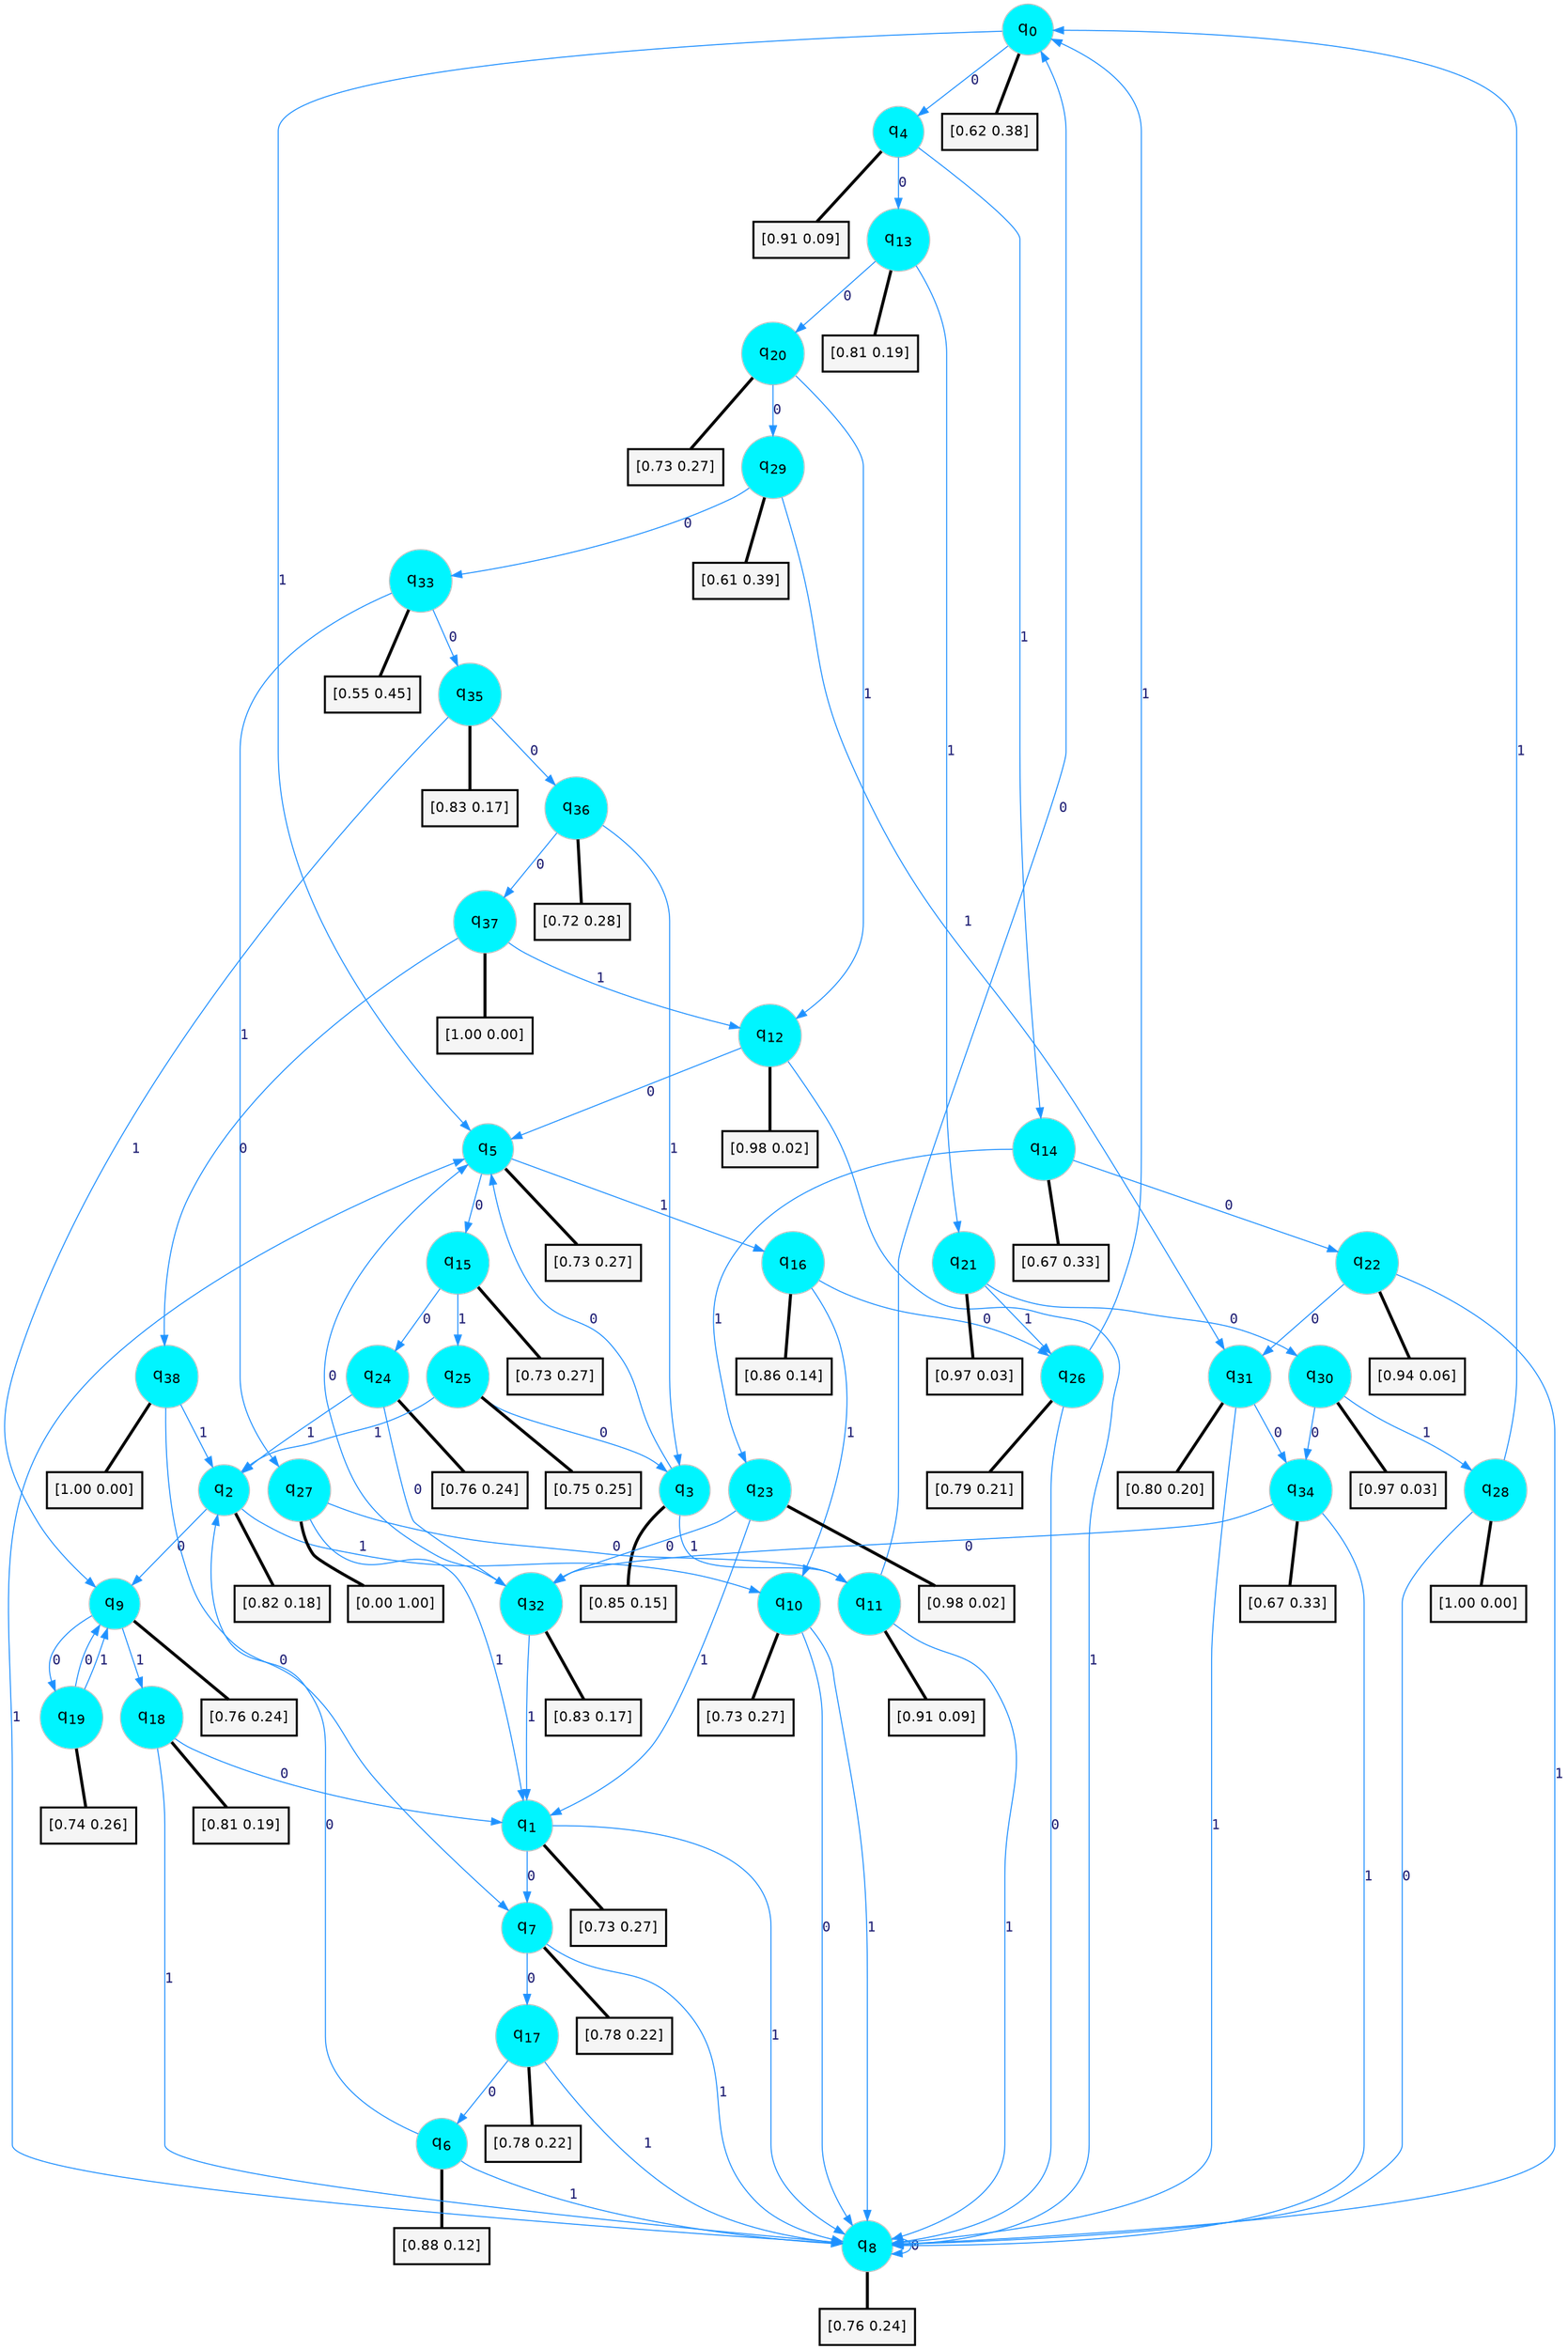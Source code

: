 digraph G {
graph [
bgcolor=transparent, dpi=300, rankdir=TD, size="40,25"];
node [
color=gray, fillcolor=turquoise1, fontcolor=black, fontname=Helvetica, fontsize=16, fontweight=bold, shape=circle, style=filled];
edge [
arrowsize=1, color=dodgerblue1, fontcolor=midnightblue, fontname=courier, fontweight=bold, penwidth=1, style=solid, weight=20];
0[label=<q<SUB>0</SUB>>];
1[label=<q<SUB>1</SUB>>];
2[label=<q<SUB>2</SUB>>];
3[label=<q<SUB>3</SUB>>];
4[label=<q<SUB>4</SUB>>];
5[label=<q<SUB>5</SUB>>];
6[label=<q<SUB>6</SUB>>];
7[label=<q<SUB>7</SUB>>];
8[label=<q<SUB>8</SUB>>];
9[label=<q<SUB>9</SUB>>];
10[label=<q<SUB>10</SUB>>];
11[label=<q<SUB>11</SUB>>];
12[label=<q<SUB>12</SUB>>];
13[label=<q<SUB>13</SUB>>];
14[label=<q<SUB>14</SUB>>];
15[label=<q<SUB>15</SUB>>];
16[label=<q<SUB>16</SUB>>];
17[label=<q<SUB>17</SUB>>];
18[label=<q<SUB>18</SUB>>];
19[label=<q<SUB>19</SUB>>];
20[label=<q<SUB>20</SUB>>];
21[label=<q<SUB>21</SUB>>];
22[label=<q<SUB>22</SUB>>];
23[label=<q<SUB>23</SUB>>];
24[label=<q<SUB>24</SUB>>];
25[label=<q<SUB>25</SUB>>];
26[label=<q<SUB>26</SUB>>];
27[label=<q<SUB>27</SUB>>];
28[label=<q<SUB>28</SUB>>];
29[label=<q<SUB>29</SUB>>];
30[label=<q<SUB>30</SUB>>];
31[label=<q<SUB>31</SUB>>];
32[label=<q<SUB>32</SUB>>];
33[label=<q<SUB>33</SUB>>];
34[label=<q<SUB>34</SUB>>];
35[label=<q<SUB>35</SUB>>];
36[label=<q<SUB>36</SUB>>];
37[label=<q<SUB>37</SUB>>];
38[label=<q<SUB>38</SUB>>];
39[label="[0.62 0.38]", shape=box,fontcolor=black, fontname=Helvetica, fontsize=14, penwidth=2, fillcolor=whitesmoke,color=black];
40[label="[0.73 0.27]", shape=box,fontcolor=black, fontname=Helvetica, fontsize=14, penwidth=2, fillcolor=whitesmoke,color=black];
41[label="[0.82 0.18]", shape=box,fontcolor=black, fontname=Helvetica, fontsize=14, penwidth=2, fillcolor=whitesmoke,color=black];
42[label="[0.85 0.15]", shape=box,fontcolor=black, fontname=Helvetica, fontsize=14, penwidth=2, fillcolor=whitesmoke,color=black];
43[label="[0.91 0.09]", shape=box,fontcolor=black, fontname=Helvetica, fontsize=14, penwidth=2, fillcolor=whitesmoke,color=black];
44[label="[0.73 0.27]", shape=box,fontcolor=black, fontname=Helvetica, fontsize=14, penwidth=2, fillcolor=whitesmoke,color=black];
45[label="[0.88 0.12]", shape=box,fontcolor=black, fontname=Helvetica, fontsize=14, penwidth=2, fillcolor=whitesmoke,color=black];
46[label="[0.78 0.22]", shape=box,fontcolor=black, fontname=Helvetica, fontsize=14, penwidth=2, fillcolor=whitesmoke,color=black];
47[label="[0.76 0.24]", shape=box,fontcolor=black, fontname=Helvetica, fontsize=14, penwidth=2, fillcolor=whitesmoke,color=black];
48[label="[0.76 0.24]", shape=box,fontcolor=black, fontname=Helvetica, fontsize=14, penwidth=2, fillcolor=whitesmoke,color=black];
49[label="[0.73 0.27]", shape=box,fontcolor=black, fontname=Helvetica, fontsize=14, penwidth=2, fillcolor=whitesmoke,color=black];
50[label="[0.91 0.09]", shape=box,fontcolor=black, fontname=Helvetica, fontsize=14, penwidth=2, fillcolor=whitesmoke,color=black];
51[label="[0.98 0.02]", shape=box,fontcolor=black, fontname=Helvetica, fontsize=14, penwidth=2, fillcolor=whitesmoke,color=black];
52[label="[0.81 0.19]", shape=box,fontcolor=black, fontname=Helvetica, fontsize=14, penwidth=2, fillcolor=whitesmoke,color=black];
53[label="[0.67 0.33]", shape=box,fontcolor=black, fontname=Helvetica, fontsize=14, penwidth=2, fillcolor=whitesmoke,color=black];
54[label="[0.73 0.27]", shape=box,fontcolor=black, fontname=Helvetica, fontsize=14, penwidth=2, fillcolor=whitesmoke,color=black];
55[label="[0.86 0.14]", shape=box,fontcolor=black, fontname=Helvetica, fontsize=14, penwidth=2, fillcolor=whitesmoke,color=black];
56[label="[0.78 0.22]", shape=box,fontcolor=black, fontname=Helvetica, fontsize=14, penwidth=2, fillcolor=whitesmoke,color=black];
57[label="[0.81 0.19]", shape=box,fontcolor=black, fontname=Helvetica, fontsize=14, penwidth=2, fillcolor=whitesmoke,color=black];
58[label="[0.74 0.26]", shape=box,fontcolor=black, fontname=Helvetica, fontsize=14, penwidth=2, fillcolor=whitesmoke,color=black];
59[label="[0.73 0.27]", shape=box,fontcolor=black, fontname=Helvetica, fontsize=14, penwidth=2, fillcolor=whitesmoke,color=black];
60[label="[0.97 0.03]", shape=box,fontcolor=black, fontname=Helvetica, fontsize=14, penwidth=2, fillcolor=whitesmoke,color=black];
61[label="[0.94 0.06]", shape=box,fontcolor=black, fontname=Helvetica, fontsize=14, penwidth=2, fillcolor=whitesmoke,color=black];
62[label="[0.98 0.02]", shape=box,fontcolor=black, fontname=Helvetica, fontsize=14, penwidth=2, fillcolor=whitesmoke,color=black];
63[label="[0.76 0.24]", shape=box,fontcolor=black, fontname=Helvetica, fontsize=14, penwidth=2, fillcolor=whitesmoke,color=black];
64[label="[0.75 0.25]", shape=box,fontcolor=black, fontname=Helvetica, fontsize=14, penwidth=2, fillcolor=whitesmoke,color=black];
65[label="[0.79 0.21]", shape=box,fontcolor=black, fontname=Helvetica, fontsize=14, penwidth=2, fillcolor=whitesmoke,color=black];
66[label="[0.00 1.00]", shape=box,fontcolor=black, fontname=Helvetica, fontsize=14, penwidth=2, fillcolor=whitesmoke,color=black];
67[label="[1.00 0.00]", shape=box,fontcolor=black, fontname=Helvetica, fontsize=14, penwidth=2, fillcolor=whitesmoke,color=black];
68[label="[0.61 0.39]", shape=box,fontcolor=black, fontname=Helvetica, fontsize=14, penwidth=2, fillcolor=whitesmoke,color=black];
69[label="[0.97 0.03]", shape=box,fontcolor=black, fontname=Helvetica, fontsize=14, penwidth=2, fillcolor=whitesmoke,color=black];
70[label="[0.80 0.20]", shape=box,fontcolor=black, fontname=Helvetica, fontsize=14, penwidth=2, fillcolor=whitesmoke,color=black];
71[label="[0.83 0.17]", shape=box,fontcolor=black, fontname=Helvetica, fontsize=14, penwidth=2, fillcolor=whitesmoke,color=black];
72[label="[0.55 0.45]", shape=box,fontcolor=black, fontname=Helvetica, fontsize=14, penwidth=2, fillcolor=whitesmoke,color=black];
73[label="[0.67 0.33]", shape=box,fontcolor=black, fontname=Helvetica, fontsize=14, penwidth=2, fillcolor=whitesmoke,color=black];
74[label="[0.83 0.17]", shape=box,fontcolor=black, fontname=Helvetica, fontsize=14, penwidth=2, fillcolor=whitesmoke,color=black];
75[label="[0.72 0.28]", shape=box,fontcolor=black, fontname=Helvetica, fontsize=14, penwidth=2, fillcolor=whitesmoke,color=black];
76[label="[1.00 0.00]", shape=box,fontcolor=black, fontname=Helvetica, fontsize=14, penwidth=2, fillcolor=whitesmoke,color=black];
77[label="[1.00 0.00]", shape=box,fontcolor=black, fontname=Helvetica, fontsize=14, penwidth=2, fillcolor=whitesmoke,color=black];
0->4 [label=0];
0->5 [label=1];
0->39 [arrowhead=none, penwidth=3,color=black];
1->7 [label=0];
1->8 [label=1];
1->40 [arrowhead=none, penwidth=3,color=black];
2->9 [label=0];
2->10 [label=1];
2->41 [arrowhead=none, penwidth=3,color=black];
3->5 [label=0];
3->11 [label=1];
3->42 [arrowhead=none, penwidth=3,color=black];
4->13 [label=0];
4->14 [label=1];
4->43 [arrowhead=none, penwidth=3,color=black];
5->15 [label=0];
5->16 [label=1];
5->44 [arrowhead=none, penwidth=3,color=black];
6->2 [label=0];
6->8 [label=1];
6->45 [arrowhead=none, penwidth=3,color=black];
7->17 [label=0];
7->8 [label=1];
7->46 [arrowhead=none, penwidth=3,color=black];
8->8 [label=0];
8->5 [label=1];
8->47 [arrowhead=none, penwidth=3,color=black];
9->19 [label=0];
9->18 [label=1];
9->48 [arrowhead=none, penwidth=3,color=black];
10->8 [label=0];
10->8 [label=1];
10->49 [arrowhead=none, penwidth=3,color=black];
11->0 [label=0];
11->8 [label=1];
11->50 [arrowhead=none, penwidth=3,color=black];
12->5 [label=0];
12->8 [label=1];
12->51 [arrowhead=none, penwidth=3,color=black];
13->20 [label=0];
13->21 [label=1];
13->52 [arrowhead=none, penwidth=3,color=black];
14->22 [label=0];
14->23 [label=1];
14->53 [arrowhead=none, penwidth=3,color=black];
15->24 [label=0];
15->25 [label=1];
15->54 [arrowhead=none, penwidth=3,color=black];
16->26 [label=0];
16->10 [label=1];
16->55 [arrowhead=none, penwidth=3,color=black];
17->6 [label=0];
17->8 [label=1];
17->56 [arrowhead=none, penwidth=3,color=black];
18->1 [label=0];
18->8 [label=1];
18->57 [arrowhead=none, penwidth=3,color=black];
19->9 [label=0];
19->9 [label=1];
19->58 [arrowhead=none, penwidth=3,color=black];
20->29 [label=0];
20->12 [label=1];
20->59 [arrowhead=none, penwidth=3,color=black];
21->30 [label=0];
21->26 [label=1];
21->60 [arrowhead=none, penwidth=3,color=black];
22->31 [label=0];
22->8 [label=1];
22->61 [arrowhead=none, penwidth=3,color=black];
23->32 [label=0];
23->1 [label=1];
23->62 [arrowhead=none, penwidth=3,color=black];
24->32 [label=0];
24->2 [label=1];
24->63 [arrowhead=none, penwidth=3,color=black];
25->3 [label=0];
25->2 [label=1];
25->64 [arrowhead=none, penwidth=3,color=black];
26->8 [label=0];
26->0 [label=1];
26->65 [arrowhead=none, penwidth=3,color=black];
27->11 [label=0];
27->1 [label=1];
27->66 [arrowhead=none, penwidth=3,color=black];
28->8 [label=0];
28->0 [label=1];
28->67 [arrowhead=none, penwidth=3,color=black];
29->33 [label=0];
29->31 [label=1];
29->68 [arrowhead=none, penwidth=3,color=black];
30->34 [label=0];
30->28 [label=1];
30->69 [arrowhead=none, penwidth=3,color=black];
31->34 [label=0];
31->8 [label=1];
31->70 [arrowhead=none, penwidth=3,color=black];
32->5 [label=0];
32->1 [label=1];
32->71 [arrowhead=none, penwidth=3,color=black];
33->35 [label=0];
33->27 [label=1];
33->72 [arrowhead=none, penwidth=3,color=black];
34->32 [label=0];
34->8 [label=1];
34->73 [arrowhead=none, penwidth=3,color=black];
35->36 [label=0];
35->9 [label=1];
35->74 [arrowhead=none, penwidth=3,color=black];
36->37 [label=0];
36->3 [label=1];
36->75 [arrowhead=none, penwidth=3,color=black];
37->38 [label=0];
37->12 [label=1];
37->76 [arrowhead=none, penwidth=3,color=black];
38->7 [label=0];
38->2 [label=1];
38->77 [arrowhead=none, penwidth=3,color=black];
}
